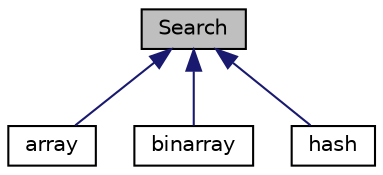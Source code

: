 digraph "Search"
{
  edge [fontname="Helvetica",fontsize="10",labelfontname="Helvetica",labelfontsize="10"];
  node [fontname="Helvetica",fontsize="10",shape=record];
  Node1 [label="Search",height=0.2,width=0.4,color="black", fillcolor="grey75", style="filled", fontcolor="black"];
  Node1 -> Node2 [dir="back",color="midnightblue",fontsize="10",style="solid",fontname="Helvetica"];
  Node2 [label="array",height=0.2,width=0.4,color="black", fillcolor="white", style="filled",URL="$classarray.html",tooltip="class searches for gf with the help of array/linked list "];
  Node1 -> Node3 [dir="back",color="midnightblue",fontsize="10",style="solid",fontname="Helvetica"];
  Node3 [label="binarray",height=0.2,width=0.4,color="black", fillcolor="white", style="filled",URL="$classbinarray.html",tooltip="class searches girlfriend of a boy using binary search "];
  Node1 -> Node4 [dir="back",color="midnightblue",fontsize="10",style="solid",fontname="Helvetica"];
  Node4 [label="hash",height=0.2,width=0.4,color="black", fillcolor="white", style="filled",URL="$classhash.html",tooltip="class searches girlfriend of a boy using hashtables(open addressing) "];
}
